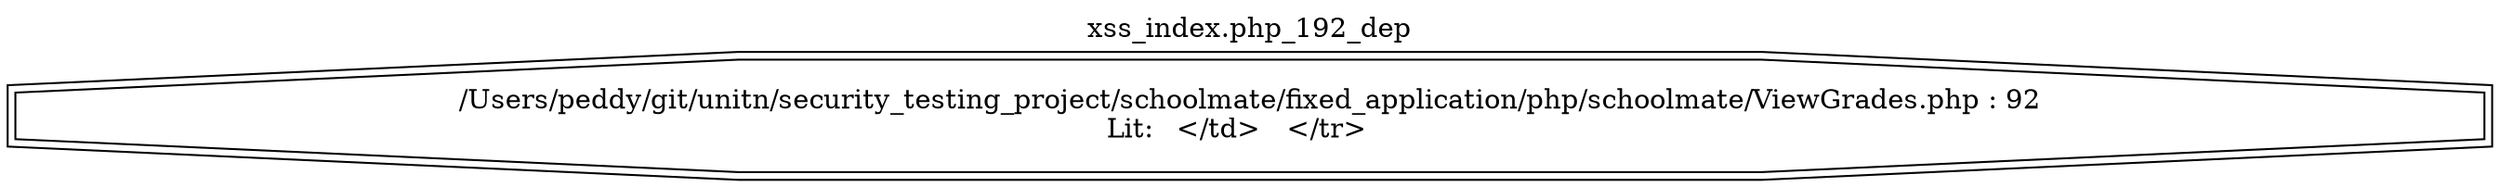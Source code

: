 digraph cfg {
  label="xss_index.php_192_dep";
  labelloc=t;
  n1 [shape=doubleoctagon, label="/Users/peddy/git/unitn/security_testing_project/schoolmate/fixed_application/php/schoolmate/ViewGrades.php : 92\nLit: 	</td>   </tr>   \n"];
}
